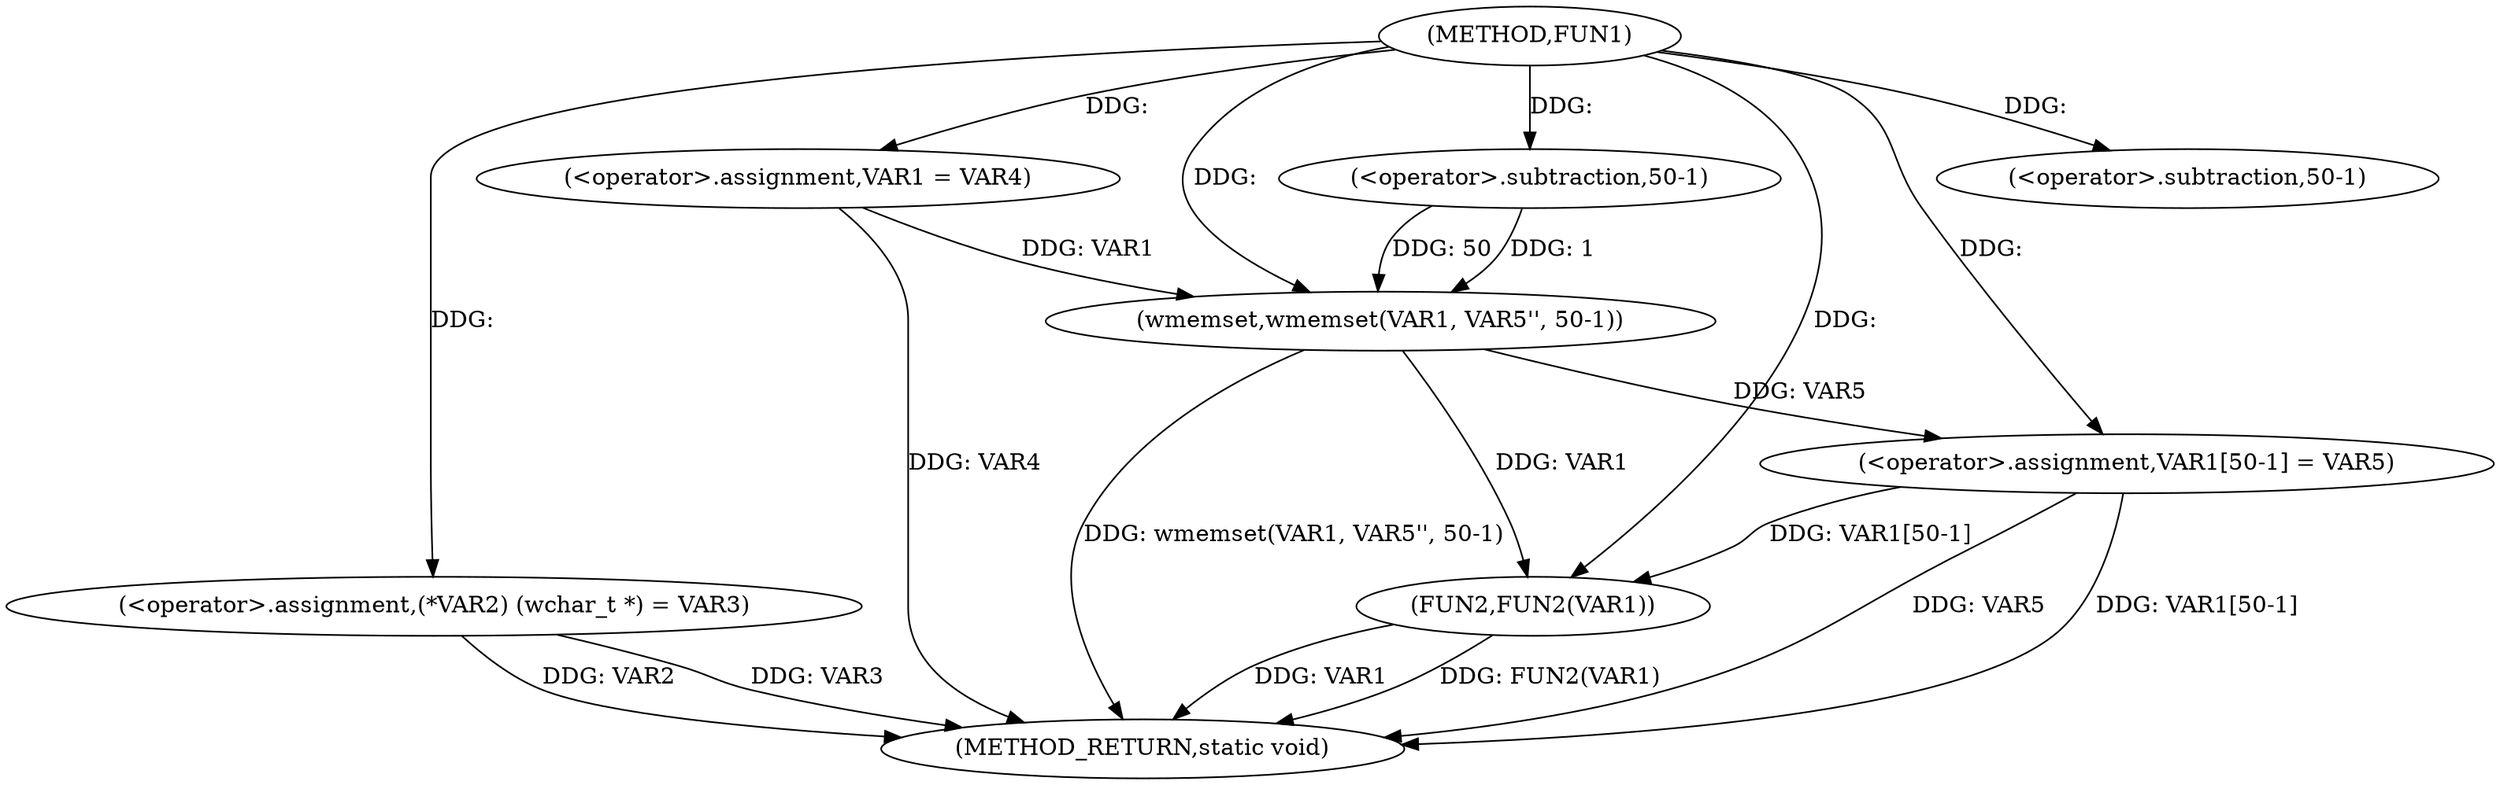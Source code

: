 digraph FUN1 {  
"1000100" [label = "(METHOD,FUN1)" ]
"1000126" [label = "(METHOD_RETURN,static void)" ]
"1000104" [label = "(<operator>.assignment,(*VAR2) (wchar_t *) = VAR3)" ]
"1000108" [label = "(<operator>.assignment,VAR1 = VAR4)" ]
"1000111" [label = "(wmemset,wmemset(VAR1, VAR5'', 50-1))" ]
"1000114" [label = "(<operator>.subtraction,50-1)" ]
"1000117" [label = "(<operator>.assignment,VAR1[50-1] = VAR5)" ]
"1000120" [label = "(<operator>.subtraction,50-1)" ]
"1000124" [label = "(FUN2,FUN2(VAR1))" ]
  "1000124" -> "1000126"  [ label = "DDG: VAR1"] 
  "1000104" -> "1000126"  [ label = "DDG: VAR2"] 
  "1000117" -> "1000126"  [ label = "DDG: VAR5"] 
  "1000117" -> "1000126"  [ label = "DDG: VAR1[50-1]"] 
  "1000111" -> "1000126"  [ label = "DDG: wmemset(VAR1, VAR5'', 50-1)"] 
  "1000104" -> "1000126"  [ label = "DDG: VAR3"] 
  "1000124" -> "1000126"  [ label = "DDG: FUN2(VAR1)"] 
  "1000108" -> "1000126"  [ label = "DDG: VAR4"] 
  "1000100" -> "1000104"  [ label = "DDG: "] 
  "1000100" -> "1000108"  [ label = "DDG: "] 
  "1000108" -> "1000111"  [ label = "DDG: VAR1"] 
  "1000100" -> "1000111"  [ label = "DDG: "] 
  "1000114" -> "1000111"  [ label = "DDG: 50"] 
  "1000114" -> "1000111"  [ label = "DDG: 1"] 
  "1000100" -> "1000114"  [ label = "DDG: "] 
  "1000111" -> "1000117"  [ label = "DDG: VAR5"] 
  "1000100" -> "1000117"  [ label = "DDG: "] 
  "1000100" -> "1000120"  [ label = "DDG: "] 
  "1000117" -> "1000124"  [ label = "DDG: VAR1[50-1]"] 
  "1000111" -> "1000124"  [ label = "DDG: VAR1"] 
  "1000100" -> "1000124"  [ label = "DDG: "] 
}
